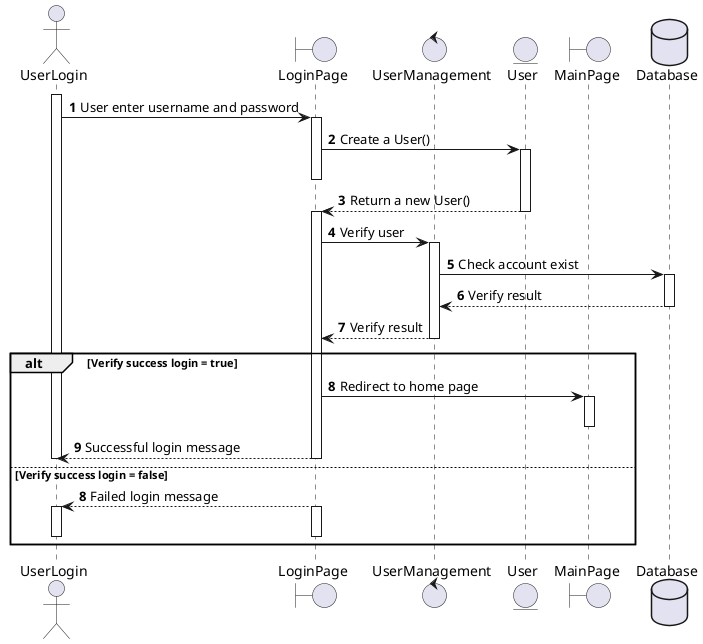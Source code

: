 @startuml Login flow

actor UserLogin
boundary LoginPage
control UserManagement
entity User
boundary MainPage
database Database

autonumber
activate UserLogin
UserLogin -> LoginPage: User enter username and password
activate LoginPage
LoginPage -> User: Create a User()
activate User
deactivate LoginPage
User --> LoginPage: Return a new User()
deactivate User
activate LoginPage
LoginPage -> UserManagement: Verify user
activate UserManagement
UserManagement -> Database: Check account exist
activate Database
Database --> UserManagement: Verify result
deactivate Database
UserManagement --> LoginPage: Verify result
deactivate UserManagement

alt Verify success login = true
  LoginPage -> MainPage: Redirect to home page
  activate MainPage
  deactivate MainPage
  LoginPage --> UserLogin: Successful login message
  deactivate LoginPage
  deactivate UserLogin
else Verify success login = false
  autonumber 8
  LoginPage --> UserLogin: Failed login message
  activate LoginPage
  deactivate LoginPage
  activate UserLogin
  deactivate UserLogin
end

@enduml